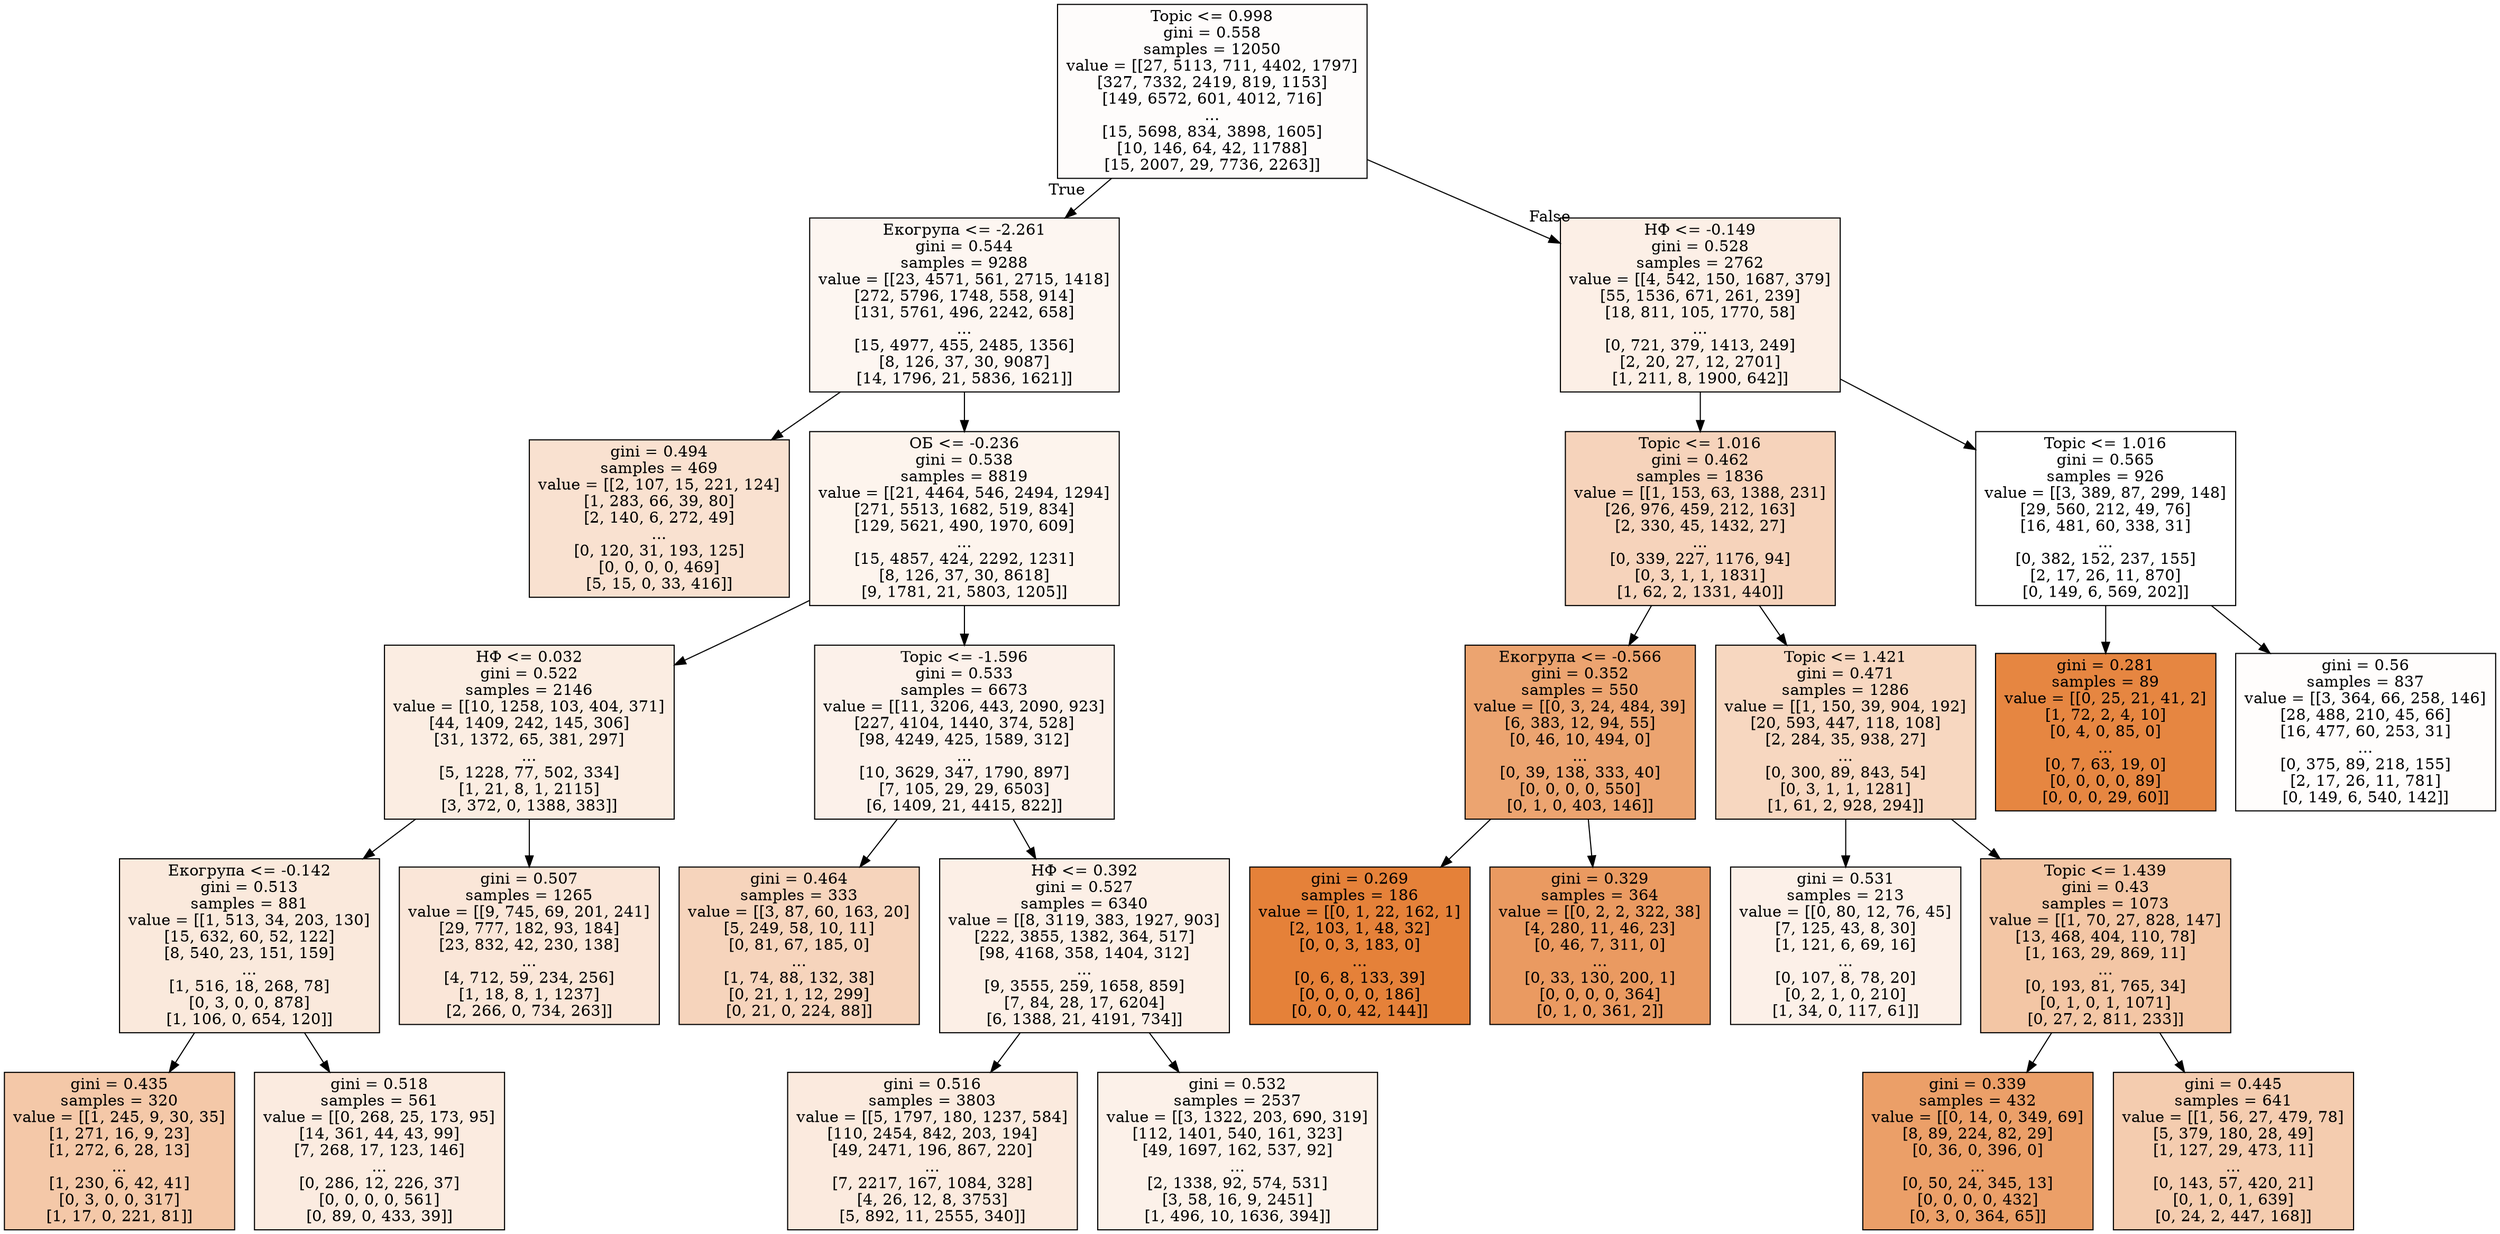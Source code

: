 digraph Tree {
node [shape=box, style="filled", color="black"] ;
0 [label="Topic <= 0.998\ngini = 0.558\nsamples = 12050\nvalue = [[27, 5113, 711, 4402, 1797]\n[327, 7332, 2419, 819, 1153]\n[149, 6572, 601, 4012, 716]\n...\n[15, 5698, 834, 3898, 1605]\n[10, 146, 64, 42, 11788]\n[15, 2007, 29, 7736, 2263]]", fillcolor="#fefcfb"] ;
1 [label="Екогрупа <= -2.261\ngini = 0.544\nsamples = 9288\nvalue = [[23, 4571, 561, 2715, 1418]\n[272, 5796, 1748, 558, 914]\n[131, 5761, 496, 2242, 658]\n...\n[15, 4977, 455, 2485, 1356]\n[8, 126, 37, 30, 9087]\n[14, 1796, 21, 5836, 1621]]", fillcolor="#fdf6f1"] ;
0 -> 1 [labeldistance=2.5, labelangle=45, headlabel="True"] ;
5 [label="gini = 0.494\nsamples = 469\nvalue = [[2, 107, 15, 221, 124]\n[1, 283, 66, 39, 80]\n[2, 140, 6, 272, 49]\n...\n[0, 120, 31, 193, 125]\n[0, 0, 0, 0, 469]\n[5, 15, 0, 33, 416]]", fillcolor="#f9e1d0"] ;
1 -> 5 ;
6 [label="ОБ <= -0.236\ngini = 0.538\nsamples = 8819\nvalue = [[21, 4464, 546, 2494, 1294]\n[271, 5513, 1682, 519, 834]\n[129, 5621, 490, 1970, 609]\n...\n[15, 4857, 424, 2292, 1231]\n[8, 126, 37, 30, 8618]\n[9, 1781, 21, 5803, 1205]]", fillcolor="#fdf4ed"] ;
1 -> 6 ;
7 [label="НФ <= 0.032\ngini = 0.522\nsamples = 2146\nvalue = [[10, 1258, 103, 404, 371]\n[44, 1409, 242, 145, 306]\n[31, 1372, 65, 381, 297]\n...\n[5, 1228, 77, 502, 334]\n[1, 21, 8, 1, 2115]\n[3, 372, 0, 1388, 383]]", fillcolor="#fbede2"] ;
6 -> 7 ;
21 [label="Екогрупа <= -0.142\ngini = 0.513\nsamples = 881\nvalue = [[1, 513, 34, 203, 130]\n[15, 632, 60, 52, 122]\n[8, 540, 23, 151, 159]\n...\n[1, 516, 18, 268, 78]\n[0, 3, 0, 0, 878]\n[1, 106, 0, 654, 120]]", fillcolor="#fae9dc"] ;
7 -> 21 ;
25 [label="gini = 0.435\nsamples = 320\nvalue = [[1, 245, 9, 30, 35]\n[1, 271, 16, 9, 23]\n[1, 272, 6, 28, 13]\n...\n[1, 230, 6, 42, 41]\n[0, 3, 0, 0, 317]\n[1, 17, 0, 221, 81]]", fillcolor="#f4c8a8"] ;
21 -> 25 ;
26 [label="gini = 0.518\nsamples = 561\nvalue = [[0, 268, 25, 173, 95]\n[14, 361, 44, 43, 99]\n[7, 268, 17, 123, 146]\n...\n[0, 286, 12, 226, 37]\n[0, 0, 0, 0, 561]\n[0, 89, 0, 433, 39]]", fillcolor="#fbebe0"] ;
21 -> 26 ;
22 [label="gini = 0.507\nsamples = 1265\nvalue = [[9, 745, 69, 201, 241]\n[29, 777, 182, 93, 184]\n[23, 832, 42, 230, 138]\n...\n[4, 712, 59, 234, 256]\n[1, 18, 8, 1, 1237]\n[2, 266, 0, 734, 263]]", fillcolor="#fae6d8"] ;
7 -> 22 ;
8 [label="Topic <= -1.596\ngini = 0.533\nsamples = 6673\nvalue = [[11, 3206, 443, 2090, 923]\n[227, 4104, 1440, 374, 528]\n[98, 4249, 425, 1589, 312]\n...\n[10, 3629, 347, 1790, 897]\n[7, 105, 29, 29, 6503]\n[6, 1409, 21, 4415, 822]]", fillcolor="#fcf1ea"] ;
6 -> 8 ;
9 [label="gini = 0.464\nsamples = 333\nvalue = [[3, 87, 60, 163, 20]\n[5, 249, 58, 10, 11]\n[0, 81, 67, 185, 0]\n...\n[1, 74, 88, 132, 38]\n[0, 21, 1, 12, 299]\n[0, 21, 0, 224, 88]]", fillcolor="#f6d4bc"] ;
8 -> 9 ;
10 [label="НФ <= 0.392\ngini = 0.527\nsamples = 6340\nvalue = [[8, 3119, 383, 1927, 903]\n[222, 3855, 1382, 364, 517]\n[98, 4168, 358, 1404, 312]\n...\n[9, 3555, 259, 1658, 859]\n[7, 84, 28, 17, 6204]\n[6, 1388, 21, 4191, 734]]", fillcolor="#fcefe6"] ;
8 -> 10 ;
13 [label="gini = 0.516\nsamples = 3803\nvalue = [[5, 1797, 180, 1237, 584]\n[110, 2454, 842, 203, 194]\n[49, 2471, 196, 867, 220]\n...\n[7, 2217, 167, 1084, 328]\n[4, 26, 12, 8, 3753]\n[5, 892, 11, 2555, 340]]", fillcolor="#fbeade"] ;
10 -> 13 ;
14 [label="gini = 0.532\nsamples = 2537\nvalue = [[3, 1322, 203, 690, 319]\n[112, 1401, 540, 161, 323]\n[49, 1697, 162, 537, 92]\n...\n[2, 1338, 92, 574, 531]\n[3, 58, 16, 9, 2451]\n[1, 496, 10, 1636, 394]]", fillcolor="#fcf1e9"] ;
10 -> 14 ;
2 [label="НФ <= -0.149\ngini = 0.528\nsamples = 2762\nvalue = [[4, 542, 150, 1687, 379]\n[55, 1536, 671, 261, 239]\n[18, 811, 105, 1770, 58]\n...\n[0, 721, 379, 1413, 249]\n[2, 20, 27, 12, 2701]\n[1, 211, 8, 1900, 642]]", fillcolor="#fcefe6"] ;
0 -> 2 [labeldistance=2.5, labelangle=-45, headlabel="False"] ;
3 [label="Topic <= 1.016\ngini = 0.462\nsamples = 1836\nvalue = [[1, 153, 63, 1388, 231]\n[26, 976, 459, 212, 163]\n[2, 330, 45, 1432, 27]\n...\n[0, 339, 227, 1176, 94]\n[0, 3, 1, 1, 1831]\n[1, 62, 2, 1331, 440]]", fillcolor="#f6d3bb"] ;
2 -> 3 ;
11 [label="Екогрупа <= -0.566\ngini = 0.352\nsamples = 550\nvalue = [[0, 3, 24, 484, 39]\n[6, 383, 12, 94, 55]\n[0, 46, 10, 494, 0]\n...\n[0, 39, 138, 333, 40]\n[0, 0, 0, 0, 550]\n[0, 1, 0, 403, 146]]", fillcolor="#eca470"] ;
3 -> 11 ;
23 [label="gini = 0.269\nsamples = 186\nvalue = [[0, 1, 22, 162, 1]\n[2, 103, 1, 48, 32]\n[0, 0, 3, 183, 0]\n...\n[0, 6, 8, 133, 39]\n[0, 0, 0, 0, 186]\n[0, 0, 0, 42, 144]]", fillcolor="#e58139"] ;
11 -> 23 ;
24 [label="gini = 0.329\nsamples = 364\nvalue = [[0, 2, 2, 322, 38]\n[4, 280, 11, 46, 23]\n[0, 46, 7, 311, 0]\n...\n[0, 33, 130, 200, 1]\n[0, 0, 0, 0, 364]\n[0, 1, 0, 361, 2]]", fillcolor="#ea9a61"] ;
11 -> 24 ;
12 [label="Topic <= 1.421\ngini = 0.471\nsamples = 1286\nvalue = [[1, 150, 39, 904, 192]\n[20, 593, 447, 118, 108]\n[2, 284, 35, 938, 27]\n...\n[0, 300, 89, 843, 54]\n[0, 3, 1, 1, 1281]\n[1, 61, 2, 928, 294]]", fillcolor="#f7d7c0"] ;
3 -> 12 ;
15 [label="gini = 0.531\nsamples = 213\nvalue = [[0, 80, 12, 76, 45]\n[7, 125, 43, 8, 30]\n[1, 121, 6, 69, 16]\n...\n[0, 107, 8, 78, 20]\n[0, 2, 1, 0, 210]\n[1, 34, 0, 117, 61]]", fillcolor="#fcf0e8"] ;
12 -> 15 ;
16 [label="Topic <= 1.439\ngini = 0.43\nsamples = 1073\nvalue = [[1, 70, 27, 828, 147]\n[13, 468, 404, 110, 78]\n[1, 163, 29, 869, 11]\n...\n[0, 193, 81, 765, 34]\n[0, 1, 0, 1, 1071]\n[0, 27, 2, 811, 233]]", fillcolor="#f3c6a5"] ;
12 -> 16 ;
17 [label="gini = 0.339\nsamples = 432\nvalue = [[0, 14, 0, 349, 69]\n[8, 89, 224, 82, 29]\n[0, 36, 0, 396, 0]\n...\n[0, 50, 24, 345, 13]\n[0, 0, 0, 0, 432]\n[0, 3, 0, 364, 65]]", fillcolor="#eb9f68"] ;
16 -> 17 ;
18 [label="gini = 0.445\nsamples = 641\nvalue = [[1, 56, 27, 479, 78]\n[5, 379, 180, 28, 49]\n[1, 127, 29, 473, 11]\n...\n[0, 143, 57, 420, 21]\n[0, 1, 0, 1, 639]\n[0, 24, 2, 447, 168]]", fillcolor="#f4ccaf"] ;
16 -> 18 ;
4 [label="Topic <= 1.016\ngini = 0.565\nsamples = 926\nvalue = [[3, 389, 87, 299, 148]\n[29, 560, 212, 49, 76]\n[16, 481, 60, 338, 31]\n...\n[0, 382, 152, 237, 155]\n[2, 17, 26, 11, 870]\n[0, 149, 6, 569, 202]]", fillcolor="#ffffff"] ;
2 -> 4 ;
19 [label="gini = 0.281\nsamples = 89\nvalue = [[0, 25, 21, 41, 2]\n[1, 72, 2, 4, 10]\n[0, 4, 0, 85, 0]\n...\n[0, 7, 63, 19, 0]\n[0, 0, 0, 0, 89]\n[0, 0, 0, 29, 60]]", fillcolor="#e68641"] ;
4 -> 19 ;
20 [label="gini = 0.56\nsamples = 837\nvalue = [[3, 364, 66, 258, 146]\n[28, 488, 210, 45, 66]\n[16, 477, 60, 253, 31]\n...\n[0, 375, 89, 218, 155]\n[2, 17, 26, 11, 781]\n[0, 149, 6, 540, 142]]", fillcolor="#fffdfc"] ;
4 -> 20 ;
}